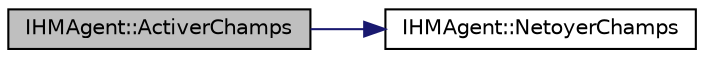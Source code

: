 digraph "IHMAgent::ActiverChamps"
{
 // LATEX_PDF_SIZE
  edge [fontname="Helvetica",fontsize="10",labelfontname="Helvetica",labelfontsize="10"];
  node [fontname="Helvetica",fontsize="10",shape=record];
  rankdir="LR";
  Node1 [label="IHMAgent::ActiverChamps",height=0.2,width=0.4,color="black", fillcolor="grey75", style="filled", fontcolor="black",tooltip="IHMAgent::ActiverChamps Active ou désactive les champs de l'ihm selon le paramètre,..."];
  Node1 -> Node2 [color="midnightblue",fontsize="10",style="solid"];
  Node2 [label="IHMAgent::NetoyerChamps",height=0.2,width=0.4,color="black", fillcolor="white", style="filled",URL="$class_i_h_m_agent.html#a8ba2e0f9ee3393f464eec75729335b1f",tooltip="IHMAgent::NetoyerChamps Permet de vider les champs de l'ihm."];
}
